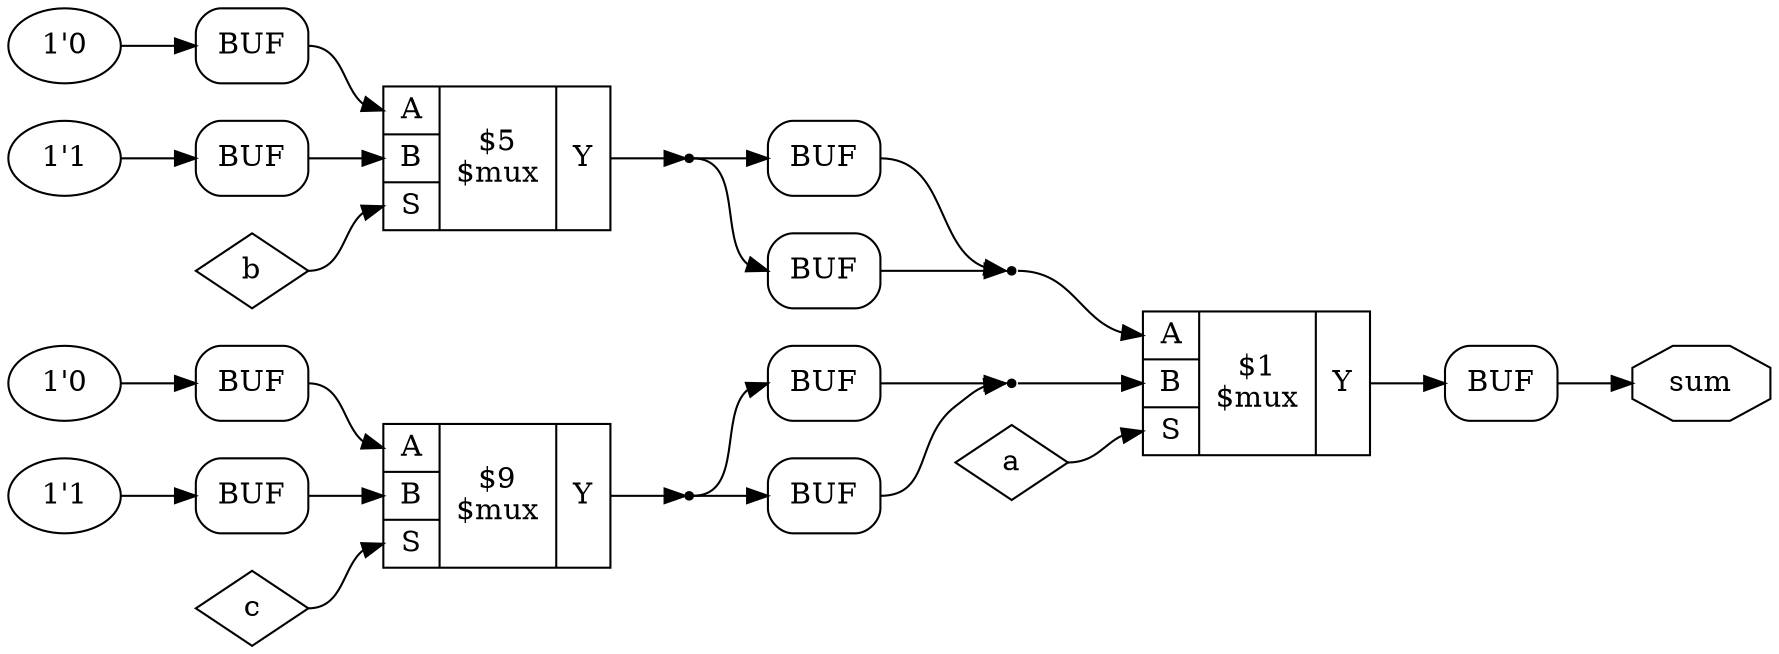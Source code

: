 digraph "" {
label="";
rankdir="LR";
remincross=true;
n10 [ shape=octagon, label="sum", color="black", fontcolor="black" ];
n11 [ shape=diamond, label="c", color="black", fontcolor="black" ];
n12 [ shape=diamond, label="b", color="black", fontcolor="black" ];
n13 [ shape=diamond, label="a", color="black", fontcolor="black" ];
c18 [ shape=record, label="{{<p14> A|<p15> B|<p16> S}|$9\n$mux|{<p17> Y}}" ];
c19 [ shape=record, label="{{<p14> A|<p15> B|<p16> S}|$5\n$mux|{<p17> Y}}" ];
c20 [ shape=record, label="{{<p14> A|<p15> B|<p16> S}|$1\n$mux|{<p17> Y}}" ];
v0 [ label="1'0" ];
x1 [shape=box, style=rounded, label="BUF"];
x2 [shape=box, style=rounded, label="BUF"];
x3 [shape=box, style=rounded, label="BUF"];
v4 [ label="1'1" ];
x5 [shape=box, style=rounded, label="BUF"];
x6 [shape=box, style=rounded, label="BUF"];
v7 [ label="1'0" ];
x8 [shape=box, style=rounded, label="BUF"];
x9 [shape=box, style=rounded, label="BUF"];
v10 [ label="1'1" ];
x11 [shape=box, style=rounded, label="BUF"];
x12 [shape=box, style=rounded, label="BUF"];
x11:e:e -> c18:p15:w [color="black", label=""];
x3:e:e -> n10:w [color="black", label=""];
n11:e -> c18:p16:w [color="black", label=""];
n12:e -> c19:p16:w [color="black", label=""];
n13:e -> c20:p16:w [color="black", label=""];
x8:e:e -> c18:p14:w [color="black", label=""];
n3 [ shape=point ];
c18:p17:e -> n3:w [color="black", label=""];
n3:e -> x12:w:w [color="black", label=""];
n3:e -> x9:w:w [color="black", label=""];
x5:e:e -> c19:p15:w [color="black", label=""];
x1:e:e -> c19:p14:w [color="black", label=""];
n6 [ shape=point ];
c19:p17:e -> n6:w [color="black", label=""];
n6:e -> x2:w:w [color="black", label=""];
n6:e -> x6:w:w [color="black", label=""];
n7 [ shape=point ];
x12:e:e -> n7:w [color="black", label=""];
x9:e:e -> n7:w [color="black", label=""];
n7:e -> c20:p15:w [color="black", label=""];
n8 [ shape=point ];
x2:e:e -> n8:w [color="black", label=""];
x6:e:e -> n8:w [color="black", label=""];
n8:e -> c20:p14:w [color="black", label=""];
c20:p17:e -> x3:w:w [color="black", label=""];
v0:e -> x1:w:w [color="black", label=""];
v10:e -> x11:w:w [color="black", label=""];
v4:e -> x5:w:w [color="black", label=""];
v7:e -> x8:w:w [color="black", label=""];
}
